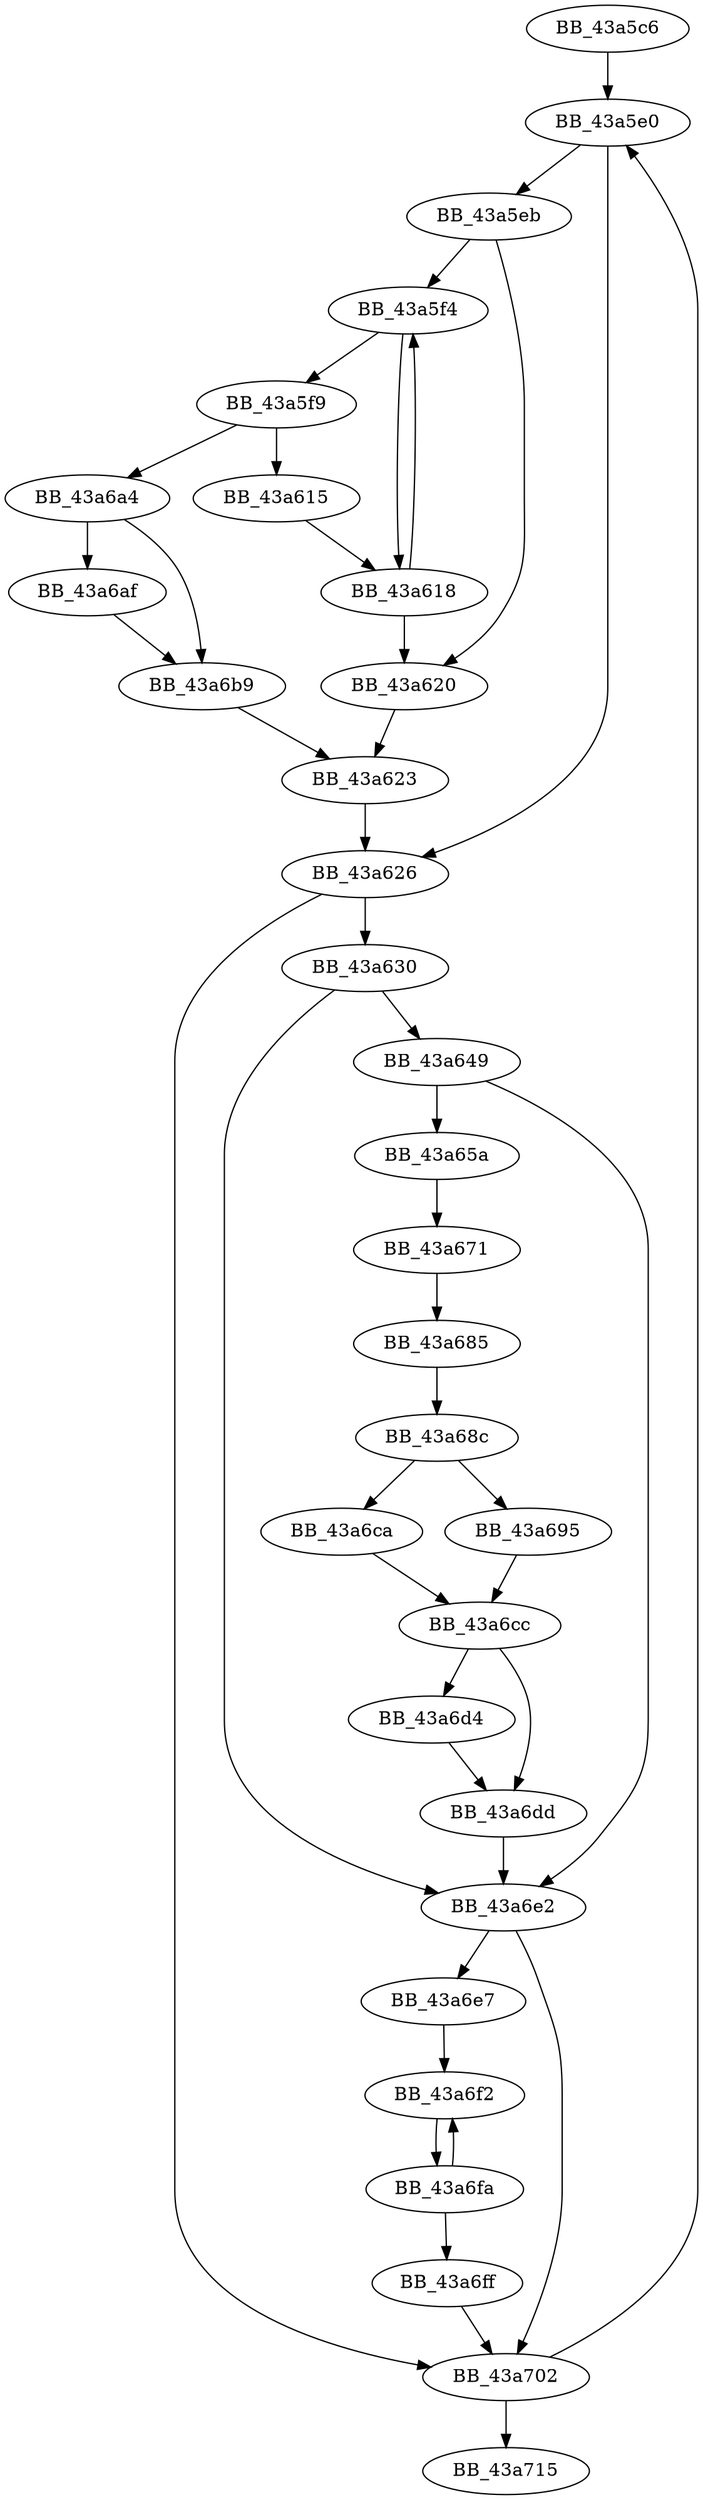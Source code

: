 DiGraph unknown_libname_57{
BB_43a5c6->BB_43a5e0
BB_43a5e0->BB_43a5eb
BB_43a5e0->BB_43a626
BB_43a5eb->BB_43a5f4
BB_43a5eb->BB_43a620
BB_43a5f4->BB_43a5f9
BB_43a5f4->BB_43a618
BB_43a5f9->BB_43a615
BB_43a5f9->BB_43a6a4
BB_43a615->BB_43a618
BB_43a618->BB_43a5f4
BB_43a618->BB_43a620
BB_43a620->BB_43a623
BB_43a623->BB_43a626
BB_43a626->BB_43a630
BB_43a626->BB_43a702
BB_43a630->BB_43a649
BB_43a630->BB_43a6e2
BB_43a649->BB_43a65a
BB_43a649->BB_43a6e2
BB_43a65a->BB_43a671
BB_43a671->BB_43a685
BB_43a685->BB_43a68c
BB_43a68c->BB_43a695
BB_43a68c->BB_43a6ca
BB_43a695->BB_43a6cc
BB_43a6a4->BB_43a6af
BB_43a6a4->BB_43a6b9
BB_43a6af->BB_43a6b9
BB_43a6b9->BB_43a623
BB_43a6ca->BB_43a6cc
BB_43a6cc->BB_43a6d4
BB_43a6cc->BB_43a6dd
BB_43a6d4->BB_43a6dd
BB_43a6dd->BB_43a6e2
BB_43a6e2->BB_43a6e7
BB_43a6e2->BB_43a702
BB_43a6e7->BB_43a6f2
BB_43a6f2->BB_43a6fa
BB_43a6fa->BB_43a6f2
BB_43a6fa->BB_43a6ff
BB_43a6ff->BB_43a702
BB_43a702->BB_43a5e0
BB_43a702->BB_43a715
}
